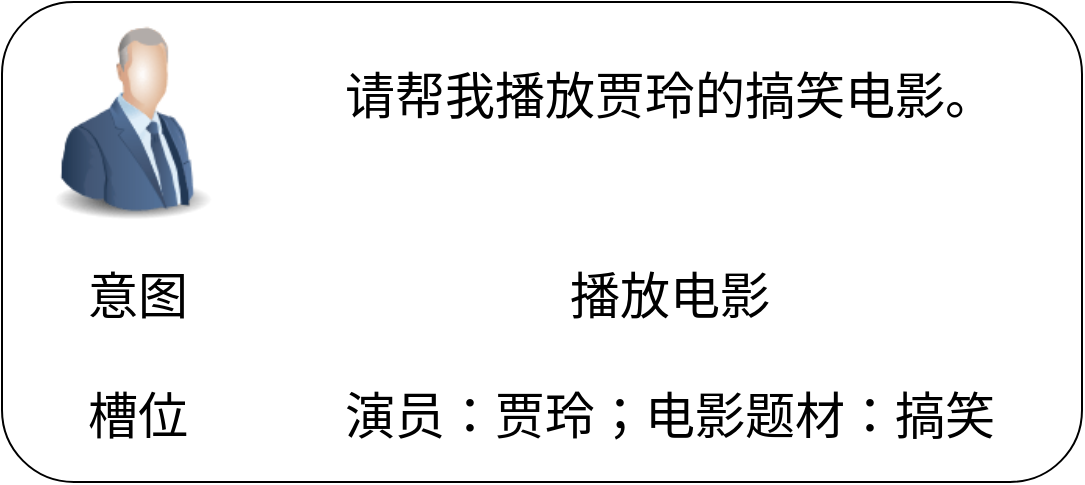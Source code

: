<mxfile version="23.1.6" type="github">
  <diagram name="第 1 页" id="wsIqYXQQOJqUddbaiJCN">
    <mxGraphModel dx="2074" dy="1118" grid="1" gridSize="10" guides="1" tooltips="1" connect="1" arrows="1" fold="1" page="1" pageScale="1" pageWidth="827" pageHeight="1169" math="0" shadow="0">
      <root>
        <mxCell id="0" />
        <mxCell id="1" parent="0" />
        <mxCell id="Xq_I_ZEISV1DMctMYtPA-1" value="" style="rounded=1;whiteSpace=wrap;html=1;" vertex="1" parent="1">
          <mxGeometry x="10" y="10" width="540" height="240" as="geometry" />
        </mxCell>
        <mxCell id="Xq_I_ZEISV1DMctMYtPA-2" value="" style="image;html=1;image=img/lib/clip_art/people/Suit_Man_Blue_128x128.png" vertex="1" parent="1">
          <mxGeometry x="20" y="20" width="110" height="100" as="geometry" />
        </mxCell>
        <mxCell id="Xq_I_ZEISV1DMctMYtPA-3" value="&lt;font style=&quot;font-size: 25px;&quot;&gt;请帮我播放贾玲的搞笑电影。&lt;/font&gt;" style="text;html=1;align=center;verticalAlign=middle;whiteSpace=wrap;rounded=0;fontSize=30;" vertex="1" parent="1">
          <mxGeometry x="169" y="40" width="350" height="30" as="geometry" />
        </mxCell>
        <mxCell id="Xq_I_ZEISV1DMctMYtPA-5" value="&lt;font style=&quot;font-size: 25px;&quot;&gt;播放电影&lt;/font&gt;" style="text;html=1;align=center;verticalAlign=middle;whiteSpace=wrap;rounded=0;fontSize=30;" vertex="1" parent="1">
          <mxGeometry x="169" y="140" width="350" height="30" as="geometry" />
        </mxCell>
        <mxCell id="Xq_I_ZEISV1DMctMYtPA-6" value="&lt;font style=&quot;font-size: 25px;&quot;&gt;演员：贾玲；电影题材：搞笑&lt;/font&gt;" style="text;html=1;align=center;verticalAlign=middle;whiteSpace=wrap;rounded=0;fontSize=30;" vertex="1" parent="1">
          <mxGeometry x="169" y="200" width="350" height="30" as="geometry" />
        </mxCell>
        <mxCell id="Xq_I_ZEISV1DMctMYtPA-7" value="&lt;font style=&quot;font-size: 25px;&quot;&gt;意图&lt;/font&gt;" style="text;html=1;align=center;verticalAlign=middle;whiteSpace=wrap;rounded=0;fontSize=30;" vertex="1" parent="1">
          <mxGeometry x="40" y="140" width="76" height="30" as="geometry" />
        </mxCell>
        <mxCell id="Xq_I_ZEISV1DMctMYtPA-8" value="&lt;font style=&quot;font-size: 25px;&quot;&gt;槽位&lt;/font&gt;" style="text;html=1;align=center;verticalAlign=middle;whiteSpace=wrap;rounded=0;fontSize=30;" vertex="1" parent="1">
          <mxGeometry x="40" y="200" width="76" height="30" as="geometry" />
        </mxCell>
      </root>
    </mxGraphModel>
  </diagram>
</mxfile>
